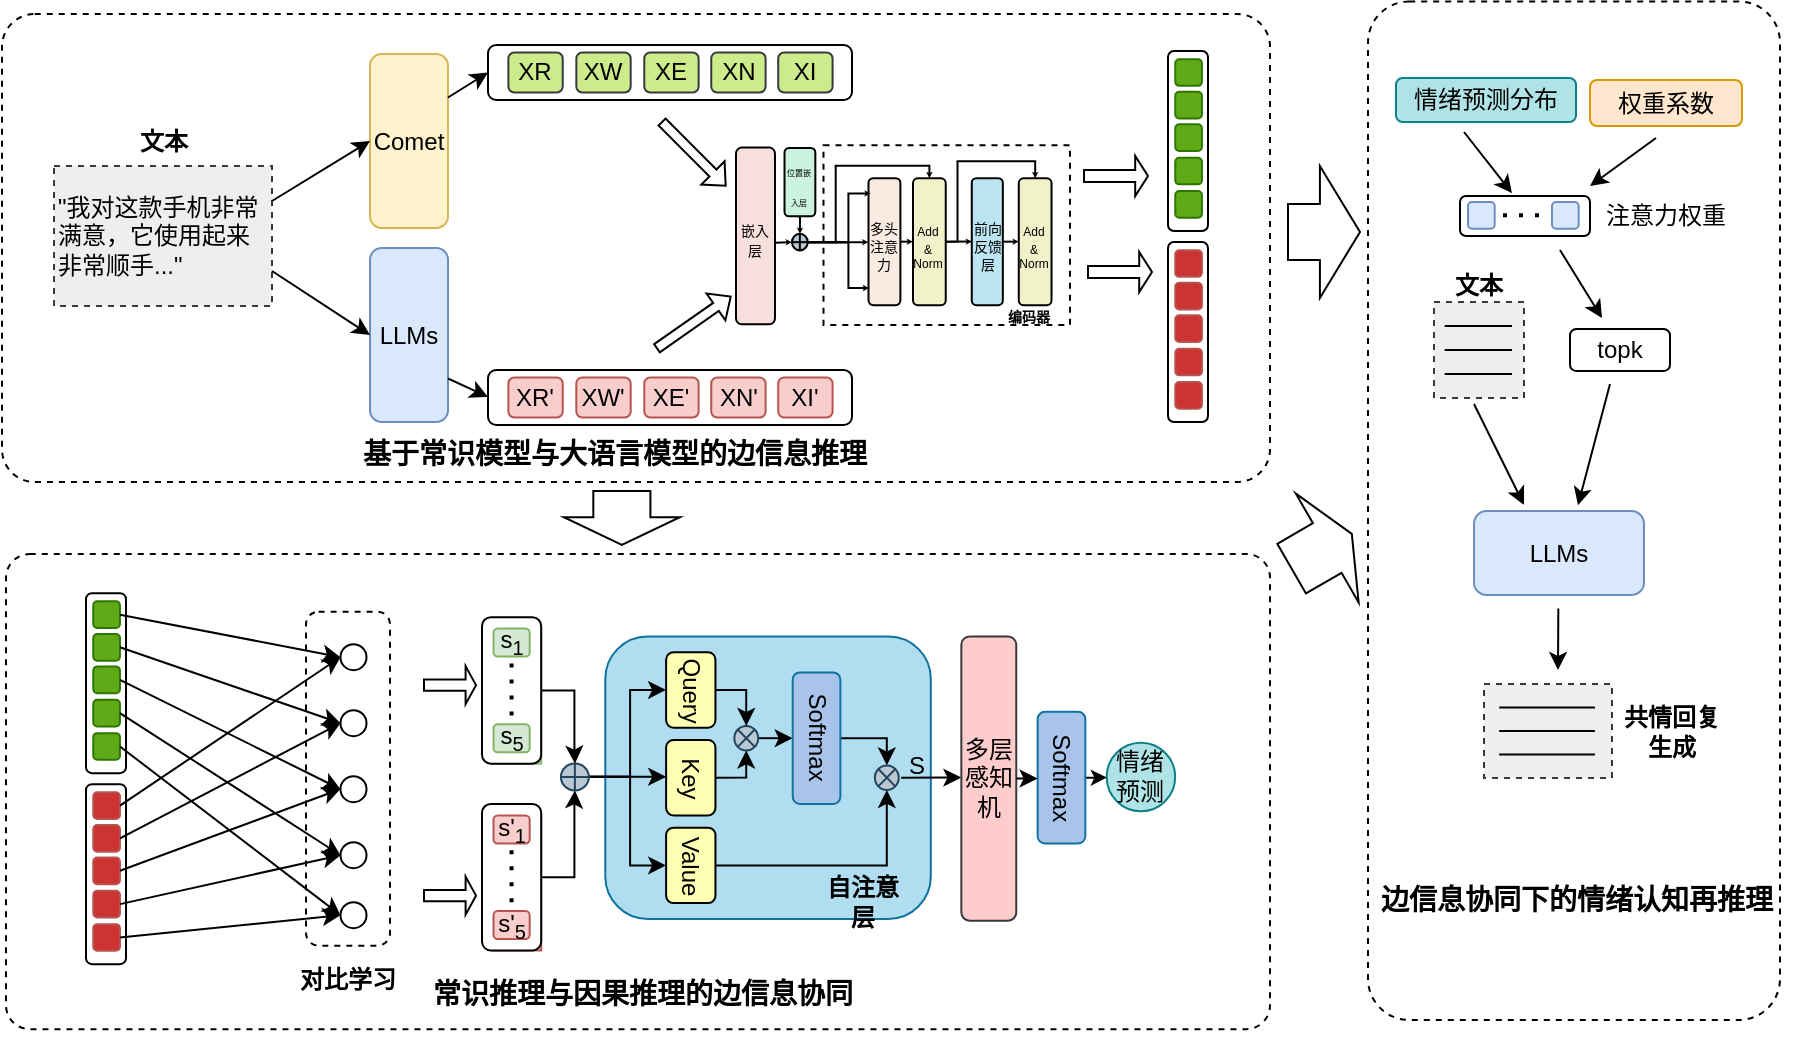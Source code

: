 <mxfile version="24.0.1" type="github">
  <diagram name="第 1 页" id="E3gvmm7QXCJdXxmauFpD">
    <mxGraphModel dx="1789" dy="-487" grid="0" gridSize="10" guides="1" tooltips="1" connect="1" arrows="1" fold="1" page="0" pageScale="1" pageWidth="827" pageHeight="1169" math="0" shadow="0">
      <root>
        <mxCell id="0" />
        <mxCell id="1" parent="0" />
        <mxCell id="VYlJ1421ErhGMHmV_IGk-86" value="" style="rounded=1;whiteSpace=wrap;html=1;dashed=1;arcSize=7;" parent="1" vertex="1">
          <mxGeometry x="-396" y="1297" width="634" height="234" as="geometry" />
        </mxCell>
        <mxCell id="IsrD2tZtUcg1wsm33_JZ-1" value="&lt;div style=&quot;&quot;&gt;&quot;我对这款手机非常满意，它使用起来非常顺手...&quot;&lt;/div&gt;" style="rounded=0;whiteSpace=wrap;html=1;fillColor=#eeeeee;strokeColor=#36393d;align=left;dashed=1;glass=0;shadow=0;textShadow=0;" parent="1" vertex="1">
          <mxGeometry x="-370" y="1373" width="109" height="70" as="geometry" />
        </mxCell>
        <mxCell id="IsrD2tZtUcg1wsm33_JZ-4" style="edgeStyle=orthogonalEdgeStyle;rounded=0;orthogonalLoop=1;jettySize=auto;html=1;exitX=0.5;exitY=1;exitDx=0;exitDy=0;" parent="1" edge="1">
          <mxGeometry relative="1" as="geometry">
            <mxPoint x="-184.5" y="1386" as="sourcePoint" />
            <mxPoint x="-184.5" y="1386" as="targetPoint" />
          </mxGeometry>
        </mxCell>
        <mxCell id="IsrD2tZtUcg1wsm33_JZ-18" value="LLMs" style="rounded=1;whiteSpace=wrap;html=1;fillColor=#dae8fc;strokeColor=#6c8ebf;" parent="1" vertex="1">
          <mxGeometry x="-212" y="1414" width="39" height="87" as="geometry" />
        </mxCell>
        <mxCell id="Lb2ipH2LxgYpwke2-ka6-152" value="&lt;b&gt;文本&lt;/b&gt;" style="text;html=1;align=center;verticalAlign=middle;whiteSpace=wrap;rounded=0;" parent="1" vertex="1">
          <mxGeometry x="-345.5" y="1345.5" width="60" height="30" as="geometry" />
        </mxCell>
        <mxCell id="Lb2ipH2LxgYpwke2-ka6-155" value="" style="endArrow=classic;html=1;rounded=0;exitX=1;exitY=0.75;exitDx=0;exitDy=0;entryX=0;entryY=0.5;entryDx=0;entryDy=0;" parent="1" source="IsrD2tZtUcg1wsm33_JZ-1" target="IsrD2tZtUcg1wsm33_JZ-18" edge="1">
          <mxGeometry width="50" height="50" relative="1" as="geometry">
            <mxPoint x="-308" y="1552.5" as="sourcePoint" />
            <mxPoint x="-258" y="1502.5" as="targetPoint" />
          </mxGeometry>
        </mxCell>
        <mxCell id="VYlJ1421ErhGMHmV_IGk-4" value="Comet" style="rounded=1;whiteSpace=wrap;html=1;fillColor=#fff2cc;strokeColor=#d6b656;" parent="1" vertex="1">
          <mxGeometry x="-212" y="1317" width="39" height="87" as="geometry" />
        </mxCell>
        <mxCell id="VYlJ1421ErhGMHmV_IGk-5" value="" style="endArrow=classic;html=1;rounded=0;exitX=1;exitY=0.25;exitDx=0;exitDy=0;entryX=0;entryY=0.5;entryDx=0;entryDy=0;" parent="1" source="IsrD2tZtUcg1wsm33_JZ-1" target="VYlJ1421ErhGMHmV_IGk-4" edge="1">
          <mxGeometry width="50" height="50" relative="1" as="geometry">
            <mxPoint x="97" y="1343" as="sourcePoint" />
            <mxPoint x="147" y="1293" as="targetPoint" />
          </mxGeometry>
        </mxCell>
        <mxCell id="VYlJ1421ErhGMHmV_IGk-9" value="" style="group" parent="1" vertex="1" connectable="0">
          <mxGeometry x="-153" y="1312.5" width="182" height="27.5" as="geometry" />
        </mxCell>
        <mxCell id="VYlJ1421ErhGMHmV_IGk-6" value="" style="rounded=1;whiteSpace=wrap;html=1;" parent="VYlJ1421ErhGMHmV_IGk-9" vertex="1">
          <mxGeometry width="182" height="27.5" as="geometry" />
        </mxCell>
        <mxCell id="IsrD2tZtUcg1wsm33_JZ-76" value="XW" style="rounded=1;whiteSpace=wrap;html=1;fillColor=#cdeb8b;strokeColor=#36393d;" parent="VYlJ1421ErhGMHmV_IGk-9" vertex="1">
          <mxGeometry x="44.165" y="3.75" width="27.179" height="20" as="geometry" />
        </mxCell>
        <mxCell id="IsrD2tZtUcg1wsm33_JZ-75" value="XR" style="rounded=1;whiteSpace=wrap;html=1;fillColor=#cdeb8b;strokeColor=#36393d;" parent="VYlJ1421ErhGMHmV_IGk-9" vertex="1">
          <mxGeometry x="10.192" y="3.75" width="27.179" height="20" as="geometry" />
        </mxCell>
        <mxCell id="IsrD2tZtUcg1wsm33_JZ-77" value="XI" style="rounded=1;whiteSpace=wrap;html=1;fillColor=#cdeb8b;strokeColor=#36393d;" parent="VYlJ1421ErhGMHmV_IGk-9" vertex="1">
          <mxGeometry x="145.115" y="3.75" width="27.179" height="20" as="geometry" />
        </mxCell>
        <mxCell id="IsrD2tZtUcg1wsm33_JZ-78" value="XN" style="rounded=1;whiteSpace=wrap;html=1;fillColor=#cdeb8b;strokeColor=#36393d;" parent="VYlJ1421ErhGMHmV_IGk-9" vertex="1">
          <mxGeometry x="111.627" y="3.75" width="27.179" height="20" as="geometry" />
        </mxCell>
        <mxCell id="IsrD2tZtUcg1wsm33_JZ-79" value="XE" style="rounded=1;whiteSpace=wrap;html=1;fillColor=#cdeb8b;strokeColor=#36393d;" parent="VYlJ1421ErhGMHmV_IGk-9" vertex="1">
          <mxGeometry x="78.139" y="3.75" width="27.179" height="20" as="geometry" />
        </mxCell>
        <mxCell id="VYlJ1421ErhGMHmV_IGk-18" value="" style="group" parent="1" vertex="1" connectable="0">
          <mxGeometry x="-29" y="1362.58" width="167" height="90.84" as="geometry" />
        </mxCell>
        <mxCell id="IsrD2tZtUcg1wsm33_JZ-86" value="" style="rounded=0.5whiteSpace=wrap;html=1;dashed=1;strokeColor=#000000;" parent="VYlJ1421ErhGMHmV_IGk-18" vertex="1">
          <mxGeometry x="43.746" width="123.254" height="89.916" as="geometry" />
        </mxCell>
        <mxCell id="Lb2ipH2LxgYpwke2-ka6-89" value="&lt;font style=&quot;font-size: 7px;&quot;&gt;嵌入&lt;/font&gt;&lt;div style=&quot;font-size: 7px;&quot;&gt;&lt;font style=&quot;font-size: 7px;&quot;&gt;层&lt;/font&gt;&lt;/div&gt;" style="rounded=1;whiteSpace=wrap;html=1;fillColor=#F7DFDE;" parent="VYlJ1421ErhGMHmV_IGk-18" vertex="1">
          <mxGeometry y="1.232" width="19.493" height="88.377" as="geometry" />
        </mxCell>
        <mxCell id="Lb2ipH2LxgYpwke2-ka6-107" style="edgeStyle=orthogonalEdgeStyle;rounded=0;orthogonalLoop=1;jettySize=auto;html=1;exitX=0.5;exitY=1;exitDx=0;exitDy=0;endSize=0;" parent="VYlJ1421ErhGMHmV_IGk-18" edge="1">
          <mxGeometry relative="1" as="geometry">
            <mxPoint x="30.146" y="35.566" as="sourcePoint" />
            <mxPoint x="31.96" y="44.34" as="targetPoint" />
            <Array as="points">
              <mxPoint x="32" y="36" />
            </Array>
          </mxGeometry>
        </mxCell>
        <mxCell id="Lb2ipH2LxgYpwke2-ka6-106" value="&lt;font style=&quot;font-size: 4px;&quot;&gt;位置嵌入层&lt;/font&gt;" style="rounded=1;whiteSpace=wrap;html=1;fillColor=#CCF3E1;" parent="VYlJ1421ErhGMHmV_IGk-18" vertex="1">
          <mxGeometry x="24.253" y="1.386" width="15.413" height="34.18" as="geometry" />
        </mxCell>
        <mxCell id="Lb2ipH2LxgYpwke2-ka6-110" value="" style="shape=orEllipse;perimeter=ellipsePerimeter;whiteSpace=wrap;html=1;backgroundOutline=1;fillColor=#BAC8D3;" parent="VYlJ1421ErhGMHmV_IGk-18" vertex="1">
          <mxGeometry x="28" y="44.34" width="7.85" height="8.31" as="geometry" />
        </mxCell>
        <mxCell id="Lb2ipH2LxgYpwke2-ka6-78" value="&lt;font style=&quot;font-size: 7px;&quot;&gt;多头&lt;/font&gt;&lt;div style=&quot;font-size: 7px;&quot;&gt;&lt;font style=&quot;font-size: 7px;&quot;&gt;注意&lt;/font&gt;&lt;/div&gt;&lt;div style=&quot;font-size: 7px;&quot;&gt;力&lt;/div&gt;" style="rounded=1;whiteSpace=wrap;html=1;fillColor=#F9EBE1;" parent="VYlJ1421ErhGMHmV_IGk-18" vertex="1">
          <mxGeometry x="66.248" y="16.506" width="15.952" height="63.484" as="geometry" />
        </mxCell>
        <mxCell id="Lb2ipH2LxgYpwke2-ka6-146" style="edgeStyle=orthogonalEdgeStyle;rounded=0;orthogonalLoop=1;jettySize=auto;html=1;exitX=1;exitY=0.5;exitDx=0;exitDy=0;entryX=0;entryY=0.5;entryDx=0;entryDy=0;endSize=0;" parent="VYlJ1421ErhGMHmV_IGk-18" source="Lb2ipH2LxgYpwke2-ka6-110" target="Lb2ipH2LxgYpwke2-ka6-78" edge="1">
          <mxGeometry relative="1" as="geometry" />
        </mxCell>
        <mxCell id="Lb2ipH2LxgYpwke2-ka6-79" value="&lt;font style=&quot;font-size: 6px;&quot;&gt;Add&lt;/font&gt;&lt;div style=&quot;font-size: 6px;&quot;&gt;&lt;font style=&quot;font-size: 6px;&quot;&gt;&amp;amp; Norm&lt;/font&gt;&lt;/div&gt;" style="rounded=1;whiteSpace=wrap;html=1;fillColor=#F2F2CA;" parent="VYlJ1421ErhGMHmV_IGk-18" vertex="1">
          <mxGeometry x="88.498" y="16.506" width="16.372" height="63.484" as="geometry" />
        </mxCell>
        <mxCell id="Lb2ipH2LxgYpwke2-ka6-80" value="&lt;font style=&quot;font-size: 7px;&quot;&gt;前向&lt;/font&gt;&lt;div style=&quot;font-size: 7px;&quot;&gt;&lt;font style=&quot;font-size: 7px;&quot;&gt;反馈层&lt;/font&gt;&lt;/div&gt;" style="rounded=1;whiteSpace=wrap;html=1;fillColor=#BBE5F0;" parent="VYlJ1421ErhGMHmV_IGk-18" vertex="1">
          <mxGeometry x="117.884" y="16.506" width="15.533" height="63.484" as="geometry" />
        </mxCell>
        <mxCell id="Lb2ipH2LxgYpwke2-ka6-147" style="edgeStyle=orthogonalEdgeStyle;rounded=0;orthogonalLoop=1;jettySize=auto;html=1;exitX=1;exitY=0.5;exitDx=0;exitDy=0;entryX=0.5;entryY=0;entryDx=0;entryDy=0;endSize=0;" parent="VYlJ1421ErhGMHmV_IGk-18" source="Lb2ipH2LxgYpwke2-ka6-110" target="Lb2ipH2LxgYpwke2-ka6-79" edge="1">
          <mxGeometry relative="1" as="geometry">
            <Array as="points">
              <mxPoint x="49.866" y="48.499" />
              <mxPoint x="49.866" y="10.316" />
              <mxPoint x="96.558" y="10.316" />
            </Array>
          </mxGeometry>
        </mxCell>
        <mxCell id="Lb2ipH2LxgYpwke2-ka6-82" style="edgeStyle=orthogonalEdgeStyle;rounded=0;orthogonalLoop=1;jettySize=auto;html=1;exitX=1;exitY=0.5;exitDx=0;exitDy=0;endSize=0;" parent="VYlJ1421ErhGMHmV_IGk-18" source="Lb2ipH2LxgYpwke2-ka6-79" edge="1">
          <mxGeometry relative="1" as="geometry">
            <mxPoint x="118" y="48" as="targetPoint" />
          </mxGeometry>
        </mxCell>
        <mxCell id="Lb2ipH2LxgYpwke2-ka6-81" value="&lt;font style=&quot;font-size: 6px;&quot;&gt;Add&lt;/font&gt;&lt;div style=&quot;font-size: 6px;&quot;&gt;&lt;font style=&quot;font-size: 6px;&quot;&gt;&amp;amp; Norm&lt;/font&gt;&lt;/div&gt;" style="rounded=1;whiteSpace=wrap;html=1;fillColor=#F2F2CA;" parent="VYlJ1421ErhGMHmV_IGk-18" vertex="1">
          <mxGeometry x="141.392" y="16.506" width="16.372" height="63.484" as="geometry" />
        </mxCell>
        <mxCell id="Lb2ipH2LxgYpwke2-ka6-83" style="edgeStyle=orthogonalEdgeStyle;rounded=0;orthogonalLoop=1;jettySize=auto;html=1;exitX=1;exitY=0.5;exitDx=0;exitDy=0;entryX=0.5;entryY=0;entryDx=0;entryDy=0;endSize=0;" parent="VYlJ1421ErhGMHmV_IGk-18" source="Lb2ipH2LxgYpwke2-ka6-79" target="Lb2ipH2LxgYpwke2-ka6-81" edge="1">
          <mxGeometry relative="1" as="geometry">
            <Array as="points">
              <mxPoint x="110.747" y="48.248" />
              <mxPoint x="110.747" y="8.041" />
              <mxPoint x="149.788" y="8.041" />
            </Array>
          </mxGeometry>
        </mxCell>
        <mxCell id="Lb2ipH2LxgYpwke2-ka6-141" value="&lt;b&gt;&lt;font style=&quot;font-size: 7px;&quot;&gt;编码器&lt;/font&gt;&lt;/b&gt;" style="text;html=1;align=center;verticalAlign=middle;whiteSpace=wrap;rounded=0;" parent="VYlJ1421ErhGMHmV_IGk-18" vertex="1">
          <mxGeometry x="133.418" y="79.992" width="27.199" height="9.238" as="geometry" />
        </mxCell>
        <mxCell id="Lb2ipH2LxgYpwke2-ka6-148" style="edgeStyle=orthogonalEdgeStyle;rounded=0;orthogonalLoop=1;jettySize=auto;html=1;exitX=1;exitY=0.5;exitDx=0;exitDy=0;entryX=0;entryY=0.5;entryDx=0;entryDy=0;endSize=0;" parent="VYlJ1421ErhGMHmV_IGk-18" source="Lb2ipH2LxgYpwke2-ka6-78" target="Lb2ipH2LxgYpwke2-ka6-79" edge="1">
          <mxGeometry relative="1" as="geometry" />
        </mxCell>
        <mxCell id="Lb2ipH2LxgYpwke2-ka6-144" style="edgeStyle=orthogonalEdgeStyle;rounded=0;orthogonalLoop=1;jettySize=auto;html=1;exitX=1;exitY=0.5;exitDx=0;exitDy=0;entryX=0.067;entryY=0.12;entryDx=0;entryDy=0;entryPerimeter=0;endSize=0;" parent="VYlJ1421ErhGMHmV_IGk-18" source="Lb2ipH2LxgYpwke2-ka6-110" target="Lb2ipH2LxgYpwke2-ka6-78" edge="1">
          <mxGeometry relative="1" as="geometry">
            <Array as="points">
              <mxPoint x="56.212" y="48.499" />
              <mxPoint x="56.212" y="24.173" />
            </Array>
          </mxGeometry>
        </mxCell>
        <mxCell id="Lb2ipH2LxgYpwke2-ka6-149" style="edgeStyle=orthogonalEdgeStyle;rounded=0;orthogonalLoop=1;jettySize=auto;html=1;exitX=1;exitY=0.5;exitDx=0;exitDy=0;entryX=0;entryY=0.5;entryDx=0;entryDy=0;endSize=0;" parent="VYlJ1421ErhGMHmV_IGk-18" source="Lb2ipH2LxgYpwke2-ka6-80" target="Lb2ipH2LxgYpwke2-ka6-81" edge="1">
          <mxGeometry relative="1" as="geometry" />
        </mxCell>
        <mxCell id="Lb2ipH2LxgYpwke2-ka6-145" style="edgeStyle=orthogonalEdgeStyle;rounded=0;orthogonalLoop=1;jettySize=auto;html=1;exitX=1;exitY=0.5;exitDx=0;exitDy=0;entryX=0.016;entryY=0.865;entryDx=0;entryDy=0;entryPerimeter=0;endSize=0;" parent="VYlJ1421ErhGMHmV_IGk-18" source="Lb2ipH2LxgYpwke2-ka6-110" target="Lb2ipH2LxgYpwke2-ka6-78" edge="1">
          <mxGeometry relative="1" as="geometry">
            <Array as="points">
              <mxPoint x="56.212" y="48.499" />
              <mxPoint x="56.212" y="71.286" />
            </Array>
          </mxGeometry>
        </mxCell>
        <mxCell id="VYlJ1421ErhGMHmV_IGk-25" value="" style="endArrow=classic;html=1;rounded=0;exitX=1.006;exitY=0.538;exitDx=0;exitDy=0;exitPerimeter=0;entryX=0;entryY=0.5;entryDx=0;entryDy=0;endSize=0;" parent="VYlJ1421ErhGMHmV_IGk-18" source="Lb2ipH2LxgYpwke2-ka6-89" target="Lb2ipH2LxgYpwke2-ka6-110" edge="1">
          <mxGeometry width="50" height="50" relative="1" as="geometry">
            <mxPoint x="27" y="68" as="sourcePoint" />
            <mxPoint x="77" y="18" as="targetPoint" />
          </mxGeometry>
        </mxCell>
        <mxCell id="VYlJ1421ErhGMHmV_IGk-29" value="" style="shape=singleArrow;whiteSpace=wrap;html=1;rotation=45;" parent="1" vertex="1">
          <mxGeometry x="-72.57" y="1358.72" width="45" height="16.42" as="geometry" />
        </mxCell>
        <mxCell id="VYlJ1421ErhGMHmV_IGk-31" value="" style="shape=singleArrow;whiteSpace=wrap;html=1;rotation=-35;" parent="1" vertex="1">
          <mxGeometry x="-72.57" y="1443" width="45" height="16.42" as="geometry" />
        </mxCell>
        <mxCell id="VYlJ1421ErhGMHmV_IGk-33" value="" style="endArrow=classic;html=1;rounded=0;exitX=1;exitY=0.25;exitDx=0;exitDy=0;entryX=0;entryY=0.5;entryDx=0;entryDy=0;" parent="1" source="VYlJ1421ErhGMHmV_IGk-4" target="VYlJ1421ErhGMHmV_IGk-6" edge="1">
          <mxGeometry width="50" height="50" relative="1" as="geometry">
            <mxPoint x="44" y="1418" as="sourcePoint" />
            <mxPoint x="94" y="1368" as="targetPoint" />
          </mxGeometry>
        </mxCell>
        <mxCell id="VYlJ1421ErhGMHmV_IGk-34" value="" style="endArrow=classic;html=1;rounded=0;exitX=1;exitY=0.75;exitDx=0;exitDy=0;entryX=0;entryY=0.5;entryDx=0;entryDy=0;" parent="1" source="IsrD2tZtUcg1wsm33_JZ-18" edge="1">
          <mxGeometry width="50" height="50" relative="1" as="geometry">
            <mxPoint x="-146" y="1438" as="sourcePoint" />
            <mxPoint x="-153" y="1488.5" as="targetPoint" />
          </mxGeometry>
        </mxCell>
        <mxCell id="VYlJ1421ErhGMHmV_IGk-67" value="" style="group" parent="1" vertex="1" connectable="0">
          <mxGeometry x="187" y="1315.5" width="20" height="90" as="geometry" />
        </mxCell>
        <mxCell id="VYlJ1421ErhGMHmV_IGk-66" value="" style="rounded=1;whiteSpace=wrap;html=1;" parent="VYlJ1421ErhGMHmV_IGk-67" vertex="1">
          <mxGeometry width="20" height="90" as="geometry" />
        </mxCell>
        <mxCell id="VYlJ1421ErhGMHmV_IGk-39" value="" style="rounded=1;whiteSpace=wrap;html=1;fillColor=#60a917;fontColor=#ffffff;strokeColor=#2D7600;" parent="VYlJ1421ErhGMHmV_IGk-67" vertex="1">
          <mxGeometry x="3.636" y="4.1" width="13.333" height="13.333" as="geometry" />
        </mxCell>
        <mxCell id="VYlJ1421ErhGMHmV_IGk-40" value="" style="rounded=1;whiteSpace=wrap;html=1;fillColor=#60a917;fontColor=#ffffff;strokeColor=#2D7600;" parent="VYlJ1421ErhGMHmV_IGk-67" vertex="1">
          <mxGeometry x="3.636" y="20.417" width="13.333" height="13.333" as="geometry" />
        </mxCell>
        <mxCell id="VYlJ1421ErhGMHmV_IGk-41" value="" style="rounded=1;whiteSpace=wrap;html=1;fillColor=#60a917;fontColor=#ffffff;strokeColor=#2D7600;" parent="VYlJ1421ErhGMHmV_IGk-67" vertex="1">
          <mxGeometry x="3.636" y="36.667" width="13.333" height="13.333" as="geometry" />
        </mxCell>
        <mxCell id="VYlJ1421ErhGMHmV_IGk-42" value="" style="rounded=1;whiteSpace=wrap;html=1;fillColor=#60a917;fontColor=#ffffff;strokeColor=#2D7600;" parent="VYlJ1421ErhGMHmV_IGk-67" vertex="1">
          <mxGeometry x="3.636" y="53.333" width="13.333" height="13.333" as="geometry" />
        </mxCell>
        <mxCell id="VYlJ1421ErhGMHmV_IGk-43" value="" style="rounded=1;whiteSpace=wrap;html=1;fillColor=#60a917;fontColor=#ffffff;strokeColor=#2D7600;" parent="VYlJ1421ErhGMHmV_IGk-67" vertex="1">
          <mxGeometry x="3.636" y="70" width="13.333" height="13.333" as="geometry" />
        </mxCell>
        <mxCell id="VYlJ1421ErhGMHmV_IGk-68" value="" style="group" parent="1" vertex="1" connectable="0">
          <mxGeometry x="-153" y="1475" width="182" height="27.5" as="geometry" />
        </mxCell>
        <mxCell id="VYlJ1421ErhGMHmV_IGk-69" value="" style="rounded=1;whiteSpace=wrap;html=1;" parent="VYlJ1421ErhGMHmV_IGk-68" vertex="1">
          <mxGeometry width="182" height="27.5" as="geometry" />
        </mxCell>
        <mxCell id="VYlJ1421ErhGMHmV_IGk-70" value="XW&#39;" style="rounded=1;whiteSpace=wrap;html=1;fillColor=#f8cecc;strokeColor=#b85450;" parent="VYlJ1421ErhGMHmV_IGk-68" vertex="1">
          <mxGeometry x="44.165" y="3.75" width="27.179" height="20" as="geometry" />
        </mxCell>
        <mxCell id="VYlJ1421ErhGMHmV_IGk-71" value="XR&#39;" style="rounded=1;whiteSpace=wrap;html=1;fillColor=#f8cecc;strokeColor=#b85450;" parent="VYlJ1421ErhGMHmV_IGk-68" vertex="1">
          <mxGeometry x="10.192" y="3.75" width="27.179" height="20" as="geometry" />
        </mxCell>
        <mxCell id="VYlJ1421ErhGMHmV_IGk-72" value="XI&#39;" style="rounded=1;whiteSpace=wrap;html=1;fillColor=#f8cecc;strokeColor=#b85450;" parent="VYlJ1421ErhGMHmV_IGk-68" vertex="1">
          <mxGeometry x="145.115" y="3.75" width="27.179" height="20" as="geometry" />
        </mxCell>
        <mxCell id="VYlJ1421ErhGMHmV_IGk-73" value="XN&#39;" style="rounded=1;whiteSpace=wrap;html=1;fillColor=#f8cecc;strokeColor=#b85450;" parent="VYlJ1421ErhGMHmV_IGk-68" vertex="1">
          <mxGeometry x="111.627" y="3.75" width="27.179" height="20" as="geometry" />
        </mxCell>
        <mxCell id="VYlJ1421ErhGMHmV_IGk-74" value="XE&#39;" style="rounded=1;whiteSpace=wrap;html=1;fillColor=#f8cecc;strokeColor=#b85450;" parent="VYlJ1421ErhGMHmV_IGk-68" vertex="1">
          <mxGeometry x="78.139" y="3.75" width="27.179" height="20" as="geometry" />
        </mxCell>
        <mxCell id="VYlJ1421ErhGMHmV_IGk-75" value="" style="group" parent="1" vertex="1" connectable="0">
          <mxGeometry x="187" y="1411" width="20" height="90" as="geometry" />
        </mxCell>
        <mxCell id="VYlJ1421ErhGMHmV_IGk-76" value="" style="rounded=1;whiteSpace=wrap;html=1;" parent="VYlJ1421ErhGMHmV_IGk-75" vertex="1">
          <mxGeometry width="20" height="90" as="geometry" />
        </mxCell>
        <mxCell id="VYlJ1421ErhGMHmV_IGk-77" value="" style="rounded=1;whiteSpace=wrap;html=1;fillColor=#CC3333;strokeColor=#b85450;" parent="VYlJ1421ErhGMHmV_IGk-75" vertex="1">
          <mxGeometry x="3.636" y="4.1" width="13.333" height="13.333" as="geometry" />
        </mxCell>
        <mxCell id="VYlJ1421ErhGMHmV_IGk-78" value="" style="rounded=1;whiteSpace=wrap;html=1;fillColor=#CC3333;strokeColor=#b85450;" parent="VYlJ1421ErhGMHmV_IGk-75" vertex="1">
          <mxGeometry x="3.636" y="20.417" width="13.333" height="13.333" as="geometry" />
        </mxCell>
        <mxCell id="VYlJ1421ErhGMHmV_IGk-79" value="" style="rounded=1;whiteSpace=wrap;html=1;fillColor=#CC3333;strokeColor=#b85450;" parent="VYlJ1421ErhGMHmV_IGk-75" vertex="1">
          <mxGeometry x="3.636" y="36.667" width="13.333" height="13.333" as="geometry" />
        </mxCell>
        <mxCell id="VYlJ1421ErhGMHmV_IGk-80" value="" style="rounded=1;whiteSpace=wrap;html=1;fillColor=#CC3333;strokeColor=#b85450;" parent="VYlJ1421ErhGMHmV_IGk-75" vertex="1">
          <mxGeometry x="3.636" y="53.333" width="13.333" height="13.333" as="geometry" />
        </mxCell>
        <mxCell id="VYlJ1421ErhGMHmV_IGk-81" value="" style="rounded=1;whiteSpace=wrap;html=1;fillColor=#CC3333;strokeColor=#b85450;" parent="VYlJ1421ErhGMHmV_IGk-75" vertex="1">
          <mxGeometry x="3.636" y="70" width="13.333" height="13.333" as="geometry" />
        </mxCell>
        <mxCell id="VYlJ1421ErhGMHmV_IGk-82" value="" style="shape=singleArrow;whiteSpace=wrap;html=1;" parent="1" vertex="1">
          <mxGeometry x="145" y="1368" width="32" height="20" as="geometry" />
        </mxCell>
        <mxCell id="VYlJ1421ErhGMHmV_IGk-84" value="" style="shape=singleArrow;whiteSpace=wrap;html=1;" parent="1" vertex="1">
          <mxGeometry x="147" y="1416" width="32" height="20" as="geometry" />
        </mxCell>
        <mxCell id="VYlJ1421ErhGMHmV_IGk-254" value="" style="rounded=1;whiteSpace=wrap;html=1;dashed=1;arcSize=10;" parent="1" vertex="1">
          <mxGeometry x="287" y="1290.72" width="206" height="509.28" as="geometry" />
        </mxCell>
        <mxCell id="sT9Bp3foK0Qk9FZyfoIk-2" value="情绪预测分布" style="rounded=1;whiteSpace=wrap;html=1;fillColor=#B0E3E6;strokeColor=#0E8088;" vertex="1" parent="1">
          <mxGeometry x="301" y="1329" width="90" height="22" as="geometry" />
        </mxCell>
        <mxCell id="sT9Bp3foK0Qk9FZyfoIk-3" value="权重系数" style="rounded=1;whiteSpace=wrap;html=1;fillColor=#ffe6cc;strokeColor=#d79b00;" vertex="1" parent="1">
          <mxGeometry x="398" y="1330" width="76" height="23" as="geometry" />
        </mxCell>
        <mxCell id="sT9Bp3foK0Qk9FZyfoIk-5" value="" style="group;rotation=-90;" vertex="1" connectable="0" parent="1">
          <mxGeometry x="368" y="1353" width="106" height="90" as="geometry" />
        </mxCell>
        <mxCell id="sT9Bp3foK0Qk9FZyfoIk-6" value="" style="rounded=1;whiteSpace=wrap;html=1;rotation=-90;" vertex="1" parent="sT9Bp3foK0Qk9FZyfoIk-5">
          <mxGeometry x="-12.5" y="12.5" width="20" height="65" as="geometry" />
        </mxCell>
        <mxCell id="sT9Bp3foK0Qk9FZyfoIk-7" value="" style="rounded=1;whiteSpace=wrap;html=1;fillColor=#dae8fc;strokeColor=#6c8ebf;rotation=-90;" vertex="1" parent="sT9Bp3foK0Qk9FZyfoIk-5">
          <mxGeometry x="-31" y="38" width="13.333" height="13.333" as="geometry" />
        </mxCell>
        <mxCell id="sT9Bp3foK0Qk9FZyfoIk-10" value="" style="rounded=1;whiteSpace=wrap;html=1;fillColor=#dae8fc;strokeColor=#6c8ebf;rotation=-90;" vertex="1" parent="sT9Bp3foK0Qk9FZyfoIk-5">
          <mxGeometry x="11" y="38" width="13.333" height="13.333" as="geometry" />
        </mxCell>
        <mxCell id="sT9Bp3foK0Qk9FZyfoIk-12" value="" style="endArrow=none;dashed=1;html=1;dashPattern=1 3;strokeWidth=2;rounded=0;" edge="1" parent="sT9Bp3foK0Qk9FZyfoIk-5">
          <mxGeometry width="50" height="50" relative="1" as="geometry">
            <mxPoint x="-13.5" y="44.66" as="sourcePoint" />
            <mxPoint x="8.5" y="44.66" as="targetPoint" />
          </mxGeometry>
        </mxCell>
        <mxCell id="sT9Bp3foK0Qk9FZyfoIk-20" value="注意力权重" style="text;html=1;align=center;verticalAlign=middle;whiteSpace=wrap;rounded=0;" vertex="1" parent="sT9Bp3foK0Qk9FZyfoIk-5">
          <mxGeometry x="30" y="30" width="76" height="30" as="geometry" />
        </mxCell>
        <mxCell id="sT9Bp3foK0Qk9FZyfoIk-30" value="" style="endArrow=classic;html=1;rounded=0;entryX=0;entryY=0;entryDx=0;entryDy=0;" edge="1" parent="sT9Bp3foK0Qk9FZyfoIk-5" target="sT9Bp3foK0Qk9FZyfoIk-20">
          <mxGeometry width="50" height="50" relative="1" as="geometry">
            <mxPoint x="63" y="6" as="sourcePoint" />
            <mxPoint x="34" y="35" as="targetPoint" />
          </mxGeometry>
        </mxCell>
        <mxCell id="sT9Bp3foK0Qk9FZyfoIk-31" value="" style="endArrow=classic;html=1;rounded=0;" edge="1" parent="sT9Bp3foK0Qk9FZyfoIk-5">
          <mxGeometry width="50" height="50" relative="1" as="geometry">
            <mxPoint x="15" y="62" as="sourcePoint" />
            <mxPoint x="36" y="96" as="targetPoint" />
          </mxGeometry>
        </mxCell>
        <mxCell id="sT9Bp3foK0Qk9FZyfoIk-18" value="" style="group" vertex="1" connectable="0" parent="1">
          <mxGeometry x="320" y="1441" width="45" height="48" as="geometry" />
        </mxCell>
        <mxCell id="sT9Bp3foK0Qk9FZyfoIk-13" value="&lt;div style=&quot;&quot;&gt;&lt;br&gt;&lt;/div&gt;" style="rounded=0;whiteSpace=wrap;html=1;fillColor=#eeeeee;strokeColor=#36393d;align=left;dashed=1;glass=0;shadow=0;textShadow=0;" vertex="1" parent="sT9Bp3foK0Qk9FZyfoIk-18">
          <mxGeometry width="45" height="48" as="geometry" />
        </mxCell>
        <mxCell id="sT9Bp3foK0Qk9FZyfoIk-17" value="" style="group" vertex="1" connectable="0" parent="sT9Bp3foK0Qk9FZyfoIk-18">
          <mxGeometry x="5.326" y="12" width="33.681" height="24" as="geometry" />
        </mxCell>
        <mxCell id="sT9Bp3foK0Qk9FZyfoIk-14" value="" style="endArrow=none;html=1;rounded=0;" edge="1" parent="sT9Bp3foK0Qk9FZyfoIk-17">
          <mxGeometry width="50" height="50" relative="1" as="geometry">
            <mxPoint x="0.02" as="sourcePoint" />
            <mxPoint x="33.681" as="targetPoint" />
          </mxGeometry>
        </mxCell>
        <mxCell id="sT9Bp3foK0Qk9FZyfoIk-15" value="" style="endArrow=none;html=1;rounded=0;" edge="1" parent="sT9Bp3foK0Qk9FZyfoIk-17">
          <mxGeometry width="50" height="50" relative="1" as="geometry">
            <mxPoint y="12" as="sourcePoint" />
            <mxPoint x="33.661" y="12" as="targetPoint" />
          </mxGeometry>
        </mxCell>
        <mxCell id="sT9Bp3foK0Qk9FZyfoIk-16" value="" style="endArrow=none;html=1;rounded=0;" edge="1" parent="sT9Bp3foK0Qk9FZyfoIk-17">
          <mxGeometry width="50" height="50" relative="1" as="geometry">
            <mxPoint y="24" as="sourcePoint" />
            <mxPoint x="33.661" y="24" as="targetPoint" />
          </mxGeometry>
        </mxCell>
        <mxCell id="sT9Bp3foK0Qk9FZyfoIk-19" value="topk" style="rounded=1;whiteSpace=wrap;html=1;" vertex="1" parent="1">
          <mxGeometry x="388" y="1454.5" width="50" height="21" as="geometry" />
        </mxCell>
        <mxCell id="sT9Bp3foK0Qk9FZyfoIk-21" value="LLMs" style="rounded=1;whiteSpace=wrap;html=1;fillColor=#dae8fc;strokeColor=#6c8ebf;" vertex="1" parent="1">
          <mxGeometry x="340" y="1545.5" width="85" height="42" as="geometry" />
        </mxCell>
        <mxCell id="sT9Bp3foK0Qk9FZyfoIk-22" value="" style="group" vertex="1" connectable="0" parent="1">
          <mxGeometry x="345" y="1632" width="64" height="47" as="geometry" />
        </mxCell>
        <mxCell id="sT9Bp3foK0Qk9FZyfoIk-23" value="&lt;div style=&quot;&quot;&gt;&lt;br&gt;&lt;/div&gt;" style="rounded=0;whiteSpace=wrap;html=1;fillColor=#eeeeee;strokeColor=#36393d;align=left;dashed=1;glass=0;shadow=0;textShadow=0;" vertex="1" parent="sT9Bp3foK0Qk9FZyfoIk-22">
          <mxGeometry width="64" height="47" as="geometry" />
        </mxCell>
        <mxCell id="sT9Bp3foK0Qk9FZyfoIk-24" value="" style="group" vertex="1" connectable="0" parent="sT9Bp3foK0Qk9FZyfoIk-22">
          <mxGeometry x="7.575" y="11.75" width="47.902" height="23.5" as="geometry" />
        </mxCell>
        <mxCell id="sT9Bp3foK0Qk9FZyfoIk-25" value="" style="endArrow=none;html=1;rounded=0;" edge="1" parent="sT9Bp3foK0Qk9FZyfoIk-24">
          <mxGeometry width="50" height="50" relative="1" as="geometry">
            <mxPoint x="0.029" as="sourcePoint" />
            <mxPoint x="47.902" as="targetPoint" />
          </mxGeometry>
        </mxCell>
        <mxCell id="sT9Bp3foK0Qk9FZyfoIk-26" value="" style="endArrow=none;html=1;rounded=0;" edge="1" parent="sT9Bp3foK0Qk9FZyfoIk-24">
          <mxGeometry width="50" height="50" relative="1" as="geometry">
            <mxPoint y="11.75" as="sourcePoint" />
            <mxPoint x="47.873" y="11.75" as="targetPoint" />
          </mxGeometry>
        </mxCell>
        <mxCell id="sT9Bp3foK0Qk9FZyfoIk-27" value="" style="endArrow=none;html=1;rounded=0;" edge="1" parent="sT9Bp3foK0Qk9FZyfoIk-24">
          <mxGeometry width="50" height="50" relative="1" as="geometry">
            <mxPoint y="23.5" as="sourcePoint" />
            <mxPoint x="47.873" y="23.5" as="targetPoint" />
          </mxGeometry>
        </mxCell>
        <mxCell id="sT9Bp3foK0Qk9FZyfoIk-28" value="" style="endArrow=classic;html=1;rounded=0;" edge="1" parent="1">
          <mxGeometry width="50" height="50" relative="1" as="geometry">
            <mxPoint x="335" y="1356" as="sourcePoint" />
            <mxPoint x="359" y="1386.58" as="targetPoint" />
          </mxGeometry>
        </mxCell>
        <mxCell id="sT9Bp3foK0Qk9FZyfoIk-32" value="" style="endArrow=classic;html=1;rounded=0;" edge="1" parent="1">
          <mxGeometry width="50" height="50" relative="1" as="geometry">
            <mxPoint x="340" y="1492" as="sourcePoint" />
            <mxPoint x="365" y="1542.43" as="targetPoint" />
          </mxGeometry>
        </mxCell>
        <mxCell id="sT9Bp3foK0Qk9FZyfoIk-33" value="" style="endArrow=classic;html=1;rounded=0;" edge="1" parent="1">
          <mxGeometry width="50" height="50" relative="1" as="geometry">
            <mxPoint x="408" y="1482" as="sourcePoint" />
            <mxPoint x="392" y="1542.58" as="targetPoint" />
          </mxGeometry>
        </mxCell>
        <mxCell id="sT9Bp3foK0Qk9FZyfoIk-34" value="" style="endArrow=classic;html=1;rounded=0;" edge="1" parent="1">
          <mxGeometry width="50" height="50" relative="1" as="geometry">
            <mxPoint x="382.16" y="1594.25" as="sourcePoint" />
            <mxPoint x="382" y="1625" as="targetPoint" />
          </mxGeometry>
        </mxCell>
        <mxCell id="sT9Bp3foK0Qk9FZyfoIk-35" value="共情回复生成" style="text;html=1;align=center;verticalAlign=middle;whiteSpace=wrap;rounded=0;fontStyle=1" vertex="1" parent="1">
          <mxGeometry x="409" y="1640.5" width="60" height="30" as="geometry" />
        </mxCell>
        <mxCell id="sT9Bp3foK0Qk9FZyfoIk-36" value="文本" style="text;html=1;align=center;verticalAlign=middle;whiteSpace=wrap;rounded=0;fontStyle=1" vertex="1" parent="1">
          <mxGeometry x="327" y="1421" width="31" height="24" as="geometry" />
        </mxCell>
        <mxCell id="sT9Bp3foK0Qk9FZyfoIk-37" value="" style="group" vertex="1" connectable="0" parent="1">
          <mxGeometry x="-394" y="1567" width="637" height="242.57" as="geometry" />
        </mxCell>
        <mxCell id="VYlJ1421ErhGMHmV_IGk-256" value="" style="rounded=1;whiteSpace=wrap;html=1;dashed=1;arcSize=5;" parent="sT9Bp3foK0Qk9FZyfoIk-37" vertex="1">
          <mxGeometry width="632" height="237.57" as="geometry" />
        </mxCell>
        <mxCell id="IsrD2tZtUcg1wsm33_JZ-153" value="&lt;b&gt;对比学习&lt;/b&gt;" style="text;html=1;align=center;verticalAlign=middle;whiteSpace=wrap;rounded=0;" parent="sT9Bp3foK0Qk9FZyfoIk-37" vertex="1">
          <mxGeometry x="141" y="197.57" width="60" height="30" as="geometry" />
        </mxCell>
        <mxCell id="IsrD2tZtUcg1wsm33_JZ-19" style="edgeStyle=orthogonalEdgeStyle;rounded=0;orthogonalLoop=1;jettySize=auto;html=1;exitX=0.5;exitY=1;exitDx=0;exitDy=0;" parent="sT9Bp3foK0Qk9FZyfoIk-37" edge="1">
          <mxGeometry relative="1" as="geometry">
            <mxPoint x="171.5" y="15.57" as="sourcePoint" />
            <mxPoint x="171.5" y="15.57" as="targetPoint" />
          </mxGeometry>
        </mxCell>
        <mxCell id="VYlJ1421ErhGMHmV_IGk-116" value="" style="group" parent="sT9Bp3foK0Qk9FZyfoIk-37" vertex="1" connectable="0">
          <mxGeometry x="40" y="19.57" width="20" height="185.5" as="geometry" />
        </mxCell>
        <mxCell id="VYlJ1421ErhGMHmV_IGk-102" value="" style="group" parent="VYlJ1421ErhGMHmV_IGk-116" vertex="1" connectable="0">
          <mxGeometry width="20" height="90" as="geometry" />
        </mxCell>
        <mxCell id="VYlJ1421ErhGMHmV_IGk-103" value="" style="rounded=1;whiteSpace=wrap;html=1;" parent="VYlJ1421ErhGMHmV_IGk-102" vertex="1">
          <mxGeometry width="20" height="90" as="geometry" />
        </mxCell>
        <mxCell id="VYlJ1421ErhGMHmV_IGk-104" value="" style="rounded=1;whiteSpace=wrap;html=1;fillColor=#60a917;fontColor=#ffffff;strokeColor=#2D7600;" parent="VYlJ1421ErhGMHmV_IGk-102" vertex="1">
          <mxGeometry x="3.636" y="4.1" width="13.333" height="13.333" as="geometry" />
        </mxCell>
        <mxCell id="VYlJ1421ErhGMHmV_IGk-105" value="" style="rounded=1;whiteSpace=wrap;html=1;fillColor=#60a917;fontColor=#ffffff;strokeColor=#2D7600;" parent="VYlJ1421ErhGMHmV_IGk-102" vertex="1">
          <mxGeometry x="3.636" y="20.417" width="13.333" height="13.333" as="geometry" />
        </mxCell>
        <mxCell id="VYlJ1421ErhGMHmV_IGk-106" value="" style="rounded=1;whiteSpace=wrap;html=1;fillColor=#60a917;fontColor=#ffffff;strokeColor=#2D7600;" parent="VYlJ1421ErhGMHmV_IGk-102" vertex="1">
          <mxGeometry x="3.636" y="36.667" width="13.333" height="13.333" as="geometry" />
        </mxCell>
        <mxCell id="VYlJ1421ErhGMHmV_IGk-107" value="" style="rounded=1;whiteSpace=wrap;html=1;fillColor=#60a917;fontColor=#ffffff;strokeColor=#2D7600;" parent="VYlJ1421ErhGMHmV_IGk-102" vertex="1">
          <mxGeometry x="3.636" y="53.333" width="13.333" height="13.333" as="geometry" />
        </mxCell>
        <mxCell id="VYlJ1421ErhGMHmV_IGk-108" value="" style="rounded=1;whiteSpace=wrap;html=1;fillColor=#60a917;fontColor=#ffffff;strokeColor=#2D7600;" parent="VYlJ1421ErhGMHmV_IGk-102" vertex="1">
          <mxGeometry x="3.636" y="70" width="13.333" height="13.333" as="geometry" />
        </mxCell>
        <mxCell id="VYlJ1421ErhGMHmV_IGk-109" value="" style="group" parent="VYlJ1421ErhGMHmV_IGk-116" vertex="1" connectable="0">
          <mxGeometry y="95.5" width="20" height="90" as="geometry" />
        </mxCell>
        <mxCell id="VYlJ1421ErhGMHmV_IGk-110" value="" style="rounded=1;whiteSpace=wrap;html=1;" parent="VYlJ1421ErhGMHmV_IGk-109" vertex="1">
          <mxGeometry width="20" height="90" as="geometry" />
        </mxCell>
        <mxCell id="VYlJ1421ErhGMHmV_IGk-111" value="" style="rounded=1;whiteSpace=wrap;html=1;fillColor=#CC3333;strokeColor=#b85450;" parent="VYlJ1421ErhGMHmV_IGk-109" vertex="1">
          <mxGeometry x="3.636" y="4.1" width="13.333" height="13.333" as="geometry" />
        </mxCell>
        <mxCell id="VYlJ1421ErhGMHmV_IGk-112" value="" style="rounded=1;whiteSpace=wrap;html=1;fillColor=#CC3333;strokeColor=#b85450;" parent="VYlJ1421ErhGMHmV_IGk-109" vertex="1">
          <mxGeometry x="3.636" y="20.417" width="13.333" height="13.333" as="geometry" />
        </mxCell>
        <mxCell id="VYlJ1421ErhGMHmV_IGk-113" value="" style="rounded=1;whiteSpace=wrap;html=1;fillColor=#CC3333;strokeColor=#b85450;" parent="VYlJ1421ErhGMHmV_IGk-109" vertex="1">
          <mxGeometry x="3.636" y="36.667" width="13.333" height="13.333" as="geometry" />
        </mxCell>
        <mxCell id="VYlJ1421ErhGMHmV_IGk-114" value="" style="rounded=1;whiteSpace=wrap;html=1;fillColor=#CC3333;strokeColor=#b85450;" parent="VYlJ1421ErhGMHmV_IGk-109" vertex="1">
          <mxGeometry x="3.636" y="53.333" width="13.333" height="13.333" as="geometry" />
        </mxCell>
        <mxCell id="VYlJ1421ErhGMHmV_IGk-115" value="" style="rounded=1;whiteSpace=wrap;html=1;fillColor=#CC3333;strokeColor=#b85450;" parent="VYlJ1421ErhGMHmV_IGk-109" vertex="1">
          <mxGeometry x="3.636" y="70" width="13.333" height="13.333" as="geometry" />
        </mxCell>
        <mxCell id="VYlJ1421ErhGMHmV_IGk-180" value="" style="rounded=1;whiteSpace=wrap;html=1;dashed=1;" parent="sT9Bp3foK0Qk9FZyfoIk-37" vertex="1">
          <mxGeometry x="150" y="28.82" width="42" height="167" as="geometry" />
        </mxCell>
        <mxCell id="VYlJ1421ErhGMHmV_IGk-196" value="" style="endArrow=classic;html=1;rounded=0;exitX=1;exitY=0.5;exitDx=0;exitDy=0;entryX=0;entryY=0.5;entryDx=0;entryDy=0;" parent="sT9Bp3foK0Qk9FZyfoIk-37" source="VYlJ1421ErhGMHmV_IGk-105" target="VYlJ1421ErhGMHmV_IGk-195" edge="1">
          <mxGeometry width="50" height="50" relative="1" as="geometry">
            <mxPoint x="106" y="26.07" as="sourcePoint" />
            <mxPoint x="278" y="50.57" as="targetPoint" />
          </mxGeometry>
        </mxCell>
        <mxCell id="VYlJ1421ErhGMHmV_IGk-193" value="" style="ellipse;whiteSpace=wrap;html=1;aspect=fixed;" parent="sT9Bp3foK0Qk9FZyfoIk-37" vertex="1">
          <mxGeometry x="167.25" y="45.07" width="13" height="13" as="geometry" />
        </mxCell>
        <mxCell id="VYlJ1421ErhGMHmV_IGk-195" value="" style="ellipse;whiteSpace=wrap;html=1;aspect=fixed;" parent="sT9Bp3foK0Qk9FZyfoIk-37" vertex="1">
          <mxGeometry x="167.25" y="78.07" width="13" height="13" as="geometry" />
        </mxCell>
        <mxCell id="VYlJ1421ErhGMHmV_IGk-197" value="" style="ellipse;whiteSpace=wrap;html=1;aspect=fixed;" parent="sT9Bp3foK0Qk9FZyfoIk-37" vertex="1">
          <mxGeometry x="167.25" y="111.07" width="13" height="13" as="geometry" />
        </mxCell>
        <mxCell id="VYlJ1421ErhGMHmV_IGk-198" value="" style="endArrow=classic;html=1;rounded=0;exitX=1;exitY=0.5;exitDx=0;exitDy=0;entryX=0;entryY=0.5;entryDx=0;entryDy=0;" parent="sT9Bp3foK0Qk9FZyfoIk-37" source="VYlJ1421ErhGMHmV_IGk-106" target="VYlJ1421ErhGMHmV_IGk-197" edge="1">
          <mxGeometry width="50" height="50" relative="1" as="geometry">
            <mxPoint x="106" y="57.07" as="sourcePoint" />
            <mxPoint x="257" y="53.57" as="targetPoint" />
          </mxGeometry>
        </mxCell>
        <mxCell id="VYlJ1421ErhGMHmV_IGk-199" value="" style="endArrow=classic;html=1;rounded=0;exitX=1;exitY=0.5;exitDx=0;exitDy=0;entryX=0;entryY=0.5;entryDx=0;entryDy=0;" parent="sT9Bp3foK0Qk9FZyfoIk-37" source="VYlJ1421ErhGMHmV_IGk-113" target="VYlJ1421ErhGMHmV_IGk-197" edge="1">
          <mxGeometry width="50" height="50" relative="1" as="geometry">
            <mxPoint x="106" y="207.57" as="sourcePoint" />
            <mxPoint x="272" y="131.57" as="targetPoint" />
          </mxGeometry>
        </mxCell>
        <mxCell id="VYlJ1421ErhGMHmV_IGk-200" value="" style="ellipse;whiteSpace=wrap;html=1;aspect=fixed;" parent="sT9Bp3foK0Qk9FZyfoIk-37" vertex="1">
          <mxGeometry x="167.25" y="144.07" width="13" height="13" as="geometry" />
        </mxCell>
        <mxCell id="VYlJ1421ErhGMHmV_IGk-201" value="" style="endArrow=classic;html=1;rounded=0;exitX=1;exitY=0.5;exitDx=0;exitDy=0;entryX=0;entryY=0.5;entryDx=0;entryDy=0;" parent="sT9Bp3foK0Qk9FZyfoIk-37" source="VYlJ1421ErhGMHmV_IGk-107" target="VYlJ1421ErhGMHmV_IGk-200" edge="1">
          <mxGeometry width="50" height="50" relative="1" as="geometry">
            <mxPoint x="106" y="84.07" as="sourcePoint" />
            <mxPoint x="275" y="55.57" as="targetPoint" />
          </mxGeometry>
        </mxCell>
        <mxCell id="VYlJ1421ErhGMHmV_IGk-202" value="" style="endArrow=classic;html=1;rounded=0;exitX=1;exitY=0.5;exitDx=0;exitDy=0;entryX=0;entryY=0.5;entryDx=0;entryDy=0;" parent="sT9Bp3foK0Qk9FZyfoIk-37" source="VYlJ1421ErhGMHmV_IGk-114" target="VYlJ1421ErhGMHmV_IGk-200" edge="1">
          <mxGeometry width="50" height="50" relative="1" as="geometry">
            <mxPoint x="106" y="234.57" as="sourcePoint" />
            <mxPoint x="166" y="196.57" as="targetPoint" />
          </mxGeometry>
        </mxCell>
        <mxCell id="VYlJ1421ErhGMHmV_IGk-203" value="" style="ellipse;whiteSpace=wrap;html=1;aspect=fixed;" parent="sT9Bp3foK0Qk9FZyfoIk-37" vertex="1">
          <mxGeometry x="167.25" y="174.07" width="13" height="13" as="geometry" />
        </mxCell>
        <mxCell id="VYlJ1421ErhGMHmV_IGk-204" value="" style="endArrow=classic;html=1;rounded=0;exitX=1;exitY=0.5;exitDx=0;exitDy=0;entryX=0;entryY=0.5;entryDx=0;entryDy=0;" parent="sT9Bp3foK0Qk9FZyfoIk-37" source="VYlJ1421ErhGMHmV_IGk-108" target="VYlJ1421ErhGMHmV_IGk-203" edge="1">
          <mxGeometry width="50" height="50" relative="1" as="geometry">
            <mxPoint x="105" y="113.07" as="sourcePoint" />
            <mxPoint x="257" y="53.57" as="targetPoint" />
          </mxGeometry>
        </mxCell>
        <mxCell id="VYlJ1421ErhGMHmV_IGk-205" value="" style="endArrow=classic;html=1;rounded=0;entryX=0;entryY=0.5;entryDx=0;entryDy=0;exitX=1;exitY=0.5;exitDx=0;exitDy=0;" parent="sT9Bp3foK0Qk9FZyfoIk-37" source="VYlJ1421ErhGMHmV_IGk-111" target="VYlJ1421ErhGMHmV_IGk-193" edge="1">
          <mxGeometry width="50" height="50" relative="1" as="geometry">
            <mxPoint x="106" y="146.07" as="sourcePoint" />
            <mxPoint x="186" y="67.57" as="targetPoint" />
          </mxGeometry>
        </mxCell>
        <mxCell id="VYlJ1421ErhGMHmV_IGk-206" value="" style="endArrow=classic;html=1;rounded=0;exitX=1;exitY=0.5;exitDx=0;exitDy=0;entryX=0;entryY=0.5;entryDx=0;entryDy=0;" parent="sT9Bp3foK0Qk9FZyfoIk-37" source="VYlJ1421ErhGMHmV_IGk-115" target="VYlJ1421ErhGMHmV_IGk-203" edge="1">
          <mxGeometry width="50" height="50" relative="1" as="geometry">
            <mxPoint x="105" y="263.57" as="sourcePoint" />
            <mxPoint x="171" y="216.57" as="targetPoint" />
          </mxGeometry>
        </mxCell>
        <mxCell id="VYlJ1421ErhGMHmV_IGk-207" value="" style="endArrow=classic;html=1;rounded=0;entryX=0;entryY=0.5;entryDx=0;entryDy=0;exitX=1;exitY=0.5;exitDx=0;exitDy=0;" parent="sT9Bp3foK0Qk9FZyfoIk-37" source="VYlJ1421ErhGMHmV_IGk-112" target="VYlJ1421ErhGMHmV_IGk-195" edge="1">
          <mxGeometry width="50" height="50" relative="1" as="geometry">
            <mxPoint x="106" y="176.57" as="sourcePoint" />
            <mxPoint x="161" y="131.57" as="targetPoint" />
          </mxGeometry>
        </mxCell>
        <mxCell id="VYlJ1421ErhGMHmV_IGk-194" value="" style="endArrow=classic;html=1;rounded=0;exitX=1;exitY=0.5;exitDx=0;exitDy=0;entryX=0;entryY=0.5;entryDx=0;entryDy=0;" parent="sT9Bp3foK0Qk9FZyfoIk-37" source="VYlJ1421ErhGMHmV_IGk-104" target="VYlJ1421ErhGMHmV_IGk-193" edge="1">
          <mxGeometry width="50" height="50" relative="1" as="geometry">
            <mxPoint x="106" y="-4.43" as="sourcePoint" />
            <mxPoint x="257" y="53.57" as="targetPoint" />
          </mxGeometry>
        </mxCell>
        <mxCell id="VYlJ1421ErhGMHmV_IGk-210" value="" style="shape=singleArrow;whiteSpace=wrap;html=1;" parent="sT9Bp3foK0Qk9FZyfoIk-37" vertex="1">
          <mxGeometry x="209" y="56.07" width="26" height="19" as="geometry" />
        </mxCell>
        <mxCell id="VYlJ1421ErhGMHmV_IGk-211" value="" style="shape=singleArrow;whiteSpace=wrap;html=1;" parent="sT9Bp3foK0Qk9FZyfoIk-37" vertex="1">
          <mxGeometry x="209" y="161.32" width="26" height="19" as="geometry" />
        </mxCell>
        <mxCell id="VYlJ1421ErhGMHmV_IGk-248" value="" style="group" parent="sT9Bp3foK0Qk9FZyfoIk-37" vertex="1" connectable="0">
          <mxGeometry x="238" y="31.57" width="399" height="211.0" as="geometry" />
        </mxCell>
        <mxCell id="VYlJ1421ErhGMHmV_IGk-227" value="" style="group" parent="VYlJ1421ErhGMHmV_IGk-248" vertex="1" connectable="0">
          <mxGeometry x="53.428" y="10.526" width="345.572" height="200.474" as="geometry" />
        </mxCell>
        <mxCell id="VYlJ1421ErhGMHmV_IGk-228" value="" style="rounded=1;whiteSpace=wrap;html=1;fillColor=#b1ddf0;strokeColor=#10739e;" parent="VYlJ1421ErhGMHmV_IGk-227" vertex="1">
          <mxGeometry x="8.22" y="-0.877" width="162.751" height="141.225" as="geometry" />
        </mxCell>
        <mxCell id="VYlJ1421ErhGMHmV_IGk-229" style="edgeStyle=orthogonalEdgeStyle;rounded=0;orthogonalLoop=1;jettySize=auto;html=1;exitX=1;exitY=0.5;exitDx=0;exitDy=0;entryX=0;entryY=0.5;entryDx=0;entryDy=0;" parent="VYlJ1421ErhGMHmV_IGk-227" source="VYlJ1421ErhGMHmV_IGk-230" target="VYlJ1421ErhGMHmV_IGk-232" edge="1">
          <mxGeometry relative="1" as="geometry" />
        </mxCell>
        <mxCell id="VYlJ1421ErhGMHmV_IGk-230" value="" style="shape=sumEllipse;perimeter=ellipsePerimeter;whiteSpace=wrap;html=1;backgroundOutline=1;fillColor=#bac8d3;strokeColor=#23445d;" parent="VYlJ1421ErhGMHmV_IGk-227" vertex="1">
          <mxGeometry x="72.745" y="43.859" width="11.919" height="12.28" as="geometry" />
        </mxCell>
        <mxCell id="VYlJ1421ErhGMHmV_IGk-231" style="edgeStyle=orthogonalEdgeStyle;rounded=0;orthogonalLoop=1;jettySize=auto;html=1;exitX=1;exitY=0.5;exitDx=0;exitDy=0;entryX=0.5;entryY=0;entryDx=0;entryDy=0;" parent="VYlJ1421ErhGMHmV_IGk-227" source="VYlJ1421ErhGMHmV_IGk-232" target="VYlJ1421ErhGMHmV_IGk-244" edge="1">
          <mxGeometry relative="1" as="geometry" />
        </mxCell>
        <mxCell id="VYlJ1421ErhGMHmV_IGk-232" value="Softmax" style="rounded=1;whiteSpace=wrap;html=1;horizontal=0;verticalAlign=middle;direction=west;rotation=-180;fillColor=#A9C4EB;strokeColor=#10739e;" parent="VYlJ1421ErhGMHmV_IGk-227" vertex="1">
          <mxGeometry x="101.925" y="17.105" width="23.837" height="65.788" as="geometry" />
        </mxCell>
        <mxCell id="VYlJ1421ErhGMHmV_IGk-233" style="edgeStyle=orthogonalEdgeStyle;rounded=0;orthogonalLoop=1;jettySize=auto;html=1;exitX=0;exitY=0.5;exitDx=0;exitDy=0;entryX=0.5;entryY=1;entryDx=0;entryDy=0;" parent="VYlJ1421ErhGMHmV_IGk-227" source="VYlJ1421ErhGMHmV_IGk-234" target="VYlJ1421ErhGMHmV_IGk-230" edge="1">
          <mxGeometry relative="1" as="geometry" />
        </mxCell>
        <mxCell id="VYlJ1421ErhGMHmV_IGk-234" value="Key" style="rounded=1;whiteSpace=wrap;html=1;fillColor=#FFFFB3;align=center;horizontal=0;rotation=-180;" parent="VYlJ1421ErhGMHmV_IGk-227" vertex="1">
          <mxGeometry x="38.633" y="50.876" width="24.659" height="37.719" as="geometry" />
        </mxCell>
        <mxCell id="VYlJ1421ErhGMHmV_IGk-235" style="edgeStyle=orthogonalEdgeStyle;rounded=0;orthogonalLoop=1;jettySize=auto;html=1;exitX=0;exitY=0.5;exitDx=0;exitDy=0;entryX=0.5;entryY=0;entryDx=0;entryDy=0;" parent="VYlJ1421ErhGMHmV_IGk-227" source="VYlJ1421ErhGMHmV_IGk-236" target="VYlJ1421ErhGMHmV_IGk-230" edge="1">
          <mxGeometry relative="1" as="geometry" />
        </mxCell>
        <mxCell id="VYlJ1421ErhGMHmV_IGk-236" value="Query" style="rounded=1;whiteSpace=wrap;html=1;fillColor=#FFFFB3;align=center;horizontal=0;rotation=-180;" parent="VYlJ1421ErhGMHmV_IGk-227" vertex="1">
          <mxGeometry x="38.633" y="7.017" width="24.659" height="37.719" as="geometry" />
        </mxCell>
        <mxCell id="VYlJ1421ErhGMHmV_IGk-237" style="edgeStyle=orthogonalEdgeStyle;rounded=0;orthogonalLoop=1;jettySize=auto;html=1;exitX=0;exitY=0.5;exitDx=0;exitDy=0;entryX=0.5;entryY=1;entryDx=0;entryDy=0;" parent="VYlJ1421ErhGMHmV_IGk-227" source="VYlJ1421ErhGMHmV_IGk-238" target="VYlJ1421ErhGMHmV_IGk-244" edge="1">
          <mxGeometry relative="1" as="geometry" />
        </mxCell>
        <mxCell id="VYlJ1421ErhGMHmV_IGk-238" value="Value" style="rounded=1;whiteSpace=wrap;html=1;fillColor=#FFFFB3;align=center;horizontal=0;rotation=-180;" parent="VYlJ1421ErhGMHmV_IGk-227" vertex="1">
          <mxGeometry x="38.633" y="94.735" width="24.659" height="37.719" as="geometry" />
        </mxCell>
        <mxCell id="VYlJ1421ErhGMHmV_IGk-239" style="edgeStyle=orthogonalEdgeStyle;rounded=0;orthogonalLoop=1;jettySize=auto;html=1;exitX=1;exitY=0.5;exitDx=0;exitDy=0;" parent="VYlJ1421ErhGMHmV_IGk-227" edge="1">
          <mxGeometry relative="1" as="geometry">
            <mxPoint x="186.239" y="70.174" as="targetPoint" />
            <mxPoint x="156.175" y="69.735" as="sourcePoint" />
          </mxGeometry>
        </mxCell>
        <mxCell id="VYlJ1421ErhGMHmV_IGk-240" style="edgeStyle=orthogonalEdgeStyle;rounded=0;orthogonalLoop=1;jettySize=auto;html=1;exitX=1;exitY=0.5;exitDx=0;exitDy=0;entryX=1;entryY=0.5;entryDx=0;entryDy=0;" parent="VYlJ1421ErhGMHmV_IGk-227" target="VYlJ1421ErhGMHmV_IGk-236" edge="1">
          <mxGeometry relative="1" as="geometry">
            <mxPoint y="69.297" as="sourcePoint" />
            <Array as="points">
              <mxPoint x="20.638" y="69.059" />
              <mxPoint x="20.638" y="25.782" />
            </Array>
          </mxGeometry>
        </mxCell>
        <mxCell id="VYlJ1421ErhGMHmV_IGk-241" style="edgeStyle=orthogonalEdgeStyle;rounded=0;orthogonalLoop=1;jettySize=auto;html=1;exitX=1;exitY=0.5;exitDx=0;exitDy=0;entryX=1;entryY=0.5;entryDx=0;entryDy=0;" parent="VYlJ1421ErhGMHmV_IGk-227" target="VYlJ1421ErhGMHmV_IGk-234" edge="1">
          <mxGeometry relative="1" as="geometry">
            <mxPoint y="69.297" as="sourcePoint" />
          </mxGeometry>
        </mxCell>
        <mxCell id="VYlJ1421ErhGMHmV_IGk-242" style="edgeStyle=orthogonalEdgeStyle;rounded=0;orthogonalLoop=1;jettySize=auto;html=1;exitX=1;exitY=0.5;exitDx=0;exitDy=0;entryX=1;entryY=0.5;entryDx=0;entryDy=0;" parent="VYlJ1421ErhGMHmV_IGk-227" target="VYlJ1421ErhGMHmV_IGk-238" edge="1">
          <mxGeometry relative="1" as="geometry">
            <mxPoint y="69.297" as="sourcePoint" />
            <Array as="points">
              <mxPoint x="20.638" y="69.059" />
              <mxPoint x="20.638" y="113.257" />
            </Array>
          </mxGeometry>
        </mxCell>
        <mxCell id="VYlJ1421ErhGMHmV_IGk-243" value="&lt;b&gt;自注意层&lt;/b&gt;" style="text;html=1;align=center;verticalAlign=middle;whiteSpace=wrap;rounded=0;" parent="VYlJ1421ErhGMHmV_IGk-227" vertex="1">
          <mxGeometry x="112.611" y="118.419" width="49.319" height="26.315" as="geometry" />
        </mxCell>
        <mxCell id="VYlJ1421ErhGMHmV_IGk-244" value="" style="shape=sumEllipse;perimeter=ellipsePerimeter;whiteSpace=wrap;html=1;backgroundOutline=1;fillColor=#bac8d3;strokeColor=#23445d;" parent="VYlJ1421ErhGMHmV_IGk-227" vertex="1">
          <mxGeometry x="143.024" y="63.595" width="11.919" height="12.28" as="geometry" />
        </mxCell>
        <mxCell id="VYlJ1421ErhGMHmV_IGk-245" value="S" style="text;html=1;align=center;verticalAlign=middle;whiteSpace=wrap;rounded=0;" parent="VYlJ1421ErhGMHmV_IGk-227" vertex="1">
          <mxGeometry x="152.065" y="59.648" width="24.659" height="7.895" as="geometry" />
        </mxCell>
        <mxCell id="VYlJ1421ErhGMHmV_IGk-209" value="" style="group;fillColor=#d5e8d4;strokeColor=#82b366;container=0;" parent="VYlJ1421ErhGMHmV_IGk-248" vertex="1" connectable="0">
          <mxGeometry x="5.754" y="5.702" width="23.837" height="67.543" as="geometry" />
        </mxCell>
        <mxCell id="VYlJ1421ErhGMHmV_IGk-212" value="" style="group;fillColor=#f8cecc;strokeColor=#b85450;container=0;" parent="VYlJ1421ErhGMHmV_IGk-248" vertex="1" connectable="0">
          <mxGeometry x="5.754" y="99.121" width="23.837" height="67.543" as="geometry" />
        </mxCell>
        <mxCell id="VYlJ1421ErhGMHmV_IGk-213" value="" style="shape=orEllipse;perimeter=ellipsePerimeter;whiteSpace=wrap;html=1;backgroundOutline=1;fillColor=#bac8d3;strokeColor=#23445d;" parent="VYlJ1421ErhGMHmV_IGk-248" vertex="1">
          <mxGeometry x="39.455" y="73.244" width="13.974" height="13.377" as="geometry" />
        </mxCell>
        <mxCell id="VYlJ1421ErhGMHmV_IGk-214" style="edgeStyle=orthogonalEdgeStyle;rounded=0;orthogonalLoop=1;jettySize=auto;html=1;exitX=1;exitY=0.5;exitDx=0;exitDy=0;entryX=0.5;entryY=0;entryDx=0;entryDy=0;" parent="VYlJ1421ErhGMHmV_IGk-248" source="VYlJ1421ErhGMHmV_IGk-219" target="VYlJ1421ErhGMHmV_IGk-213" edge="1">
          <mxGeometry relative="1" as="geometry">
            <Array as="points">
              <mxPoint x="46.19" y="36.832" />
              <mxPoint x="46.19" y="65.376" />
              <mxPoint x="46.19" y="65.376" />
            </Array>
          </mxGeometry>
        </mxCell>
        <mxCell id="VYlJ1421ErhGMHmV_IGk-215" style="edgeStyle=orthogonalEdgeStyle;rounded=0;orthogonalLoop=1;jettySize=auto;html=1;exitX=1;exitY=0.5;exitDx=0;exitDy=0;entryX=0.5;entryY=1;entryDx=0;entryDy=0;" parent="VYlJ1421ErhGMHmV_IGk-248" source="VYlJ1421ErhGMHmV_IGk-223" target="VYlJ1421ErhGMHmV_IGk-213" edge="1">
          <mxGeometry relative="1" as="geometry">
            <Array as="points">
              <mxPoint x="46.19" y="129.832" />
              <mxPoint x="46.19" y="92.079" />
              <mxPoint x="46.19" y="92.079" />
            </Array>
          </mxGeometry>
        </mxCell>
        <mxCell id="VYlJ1421ErhGMHmV_IGk-217" value="多层&lt;div&gt;感知&lt;/div&gt;&lt;div&gt;机&lt;/div&gt;" style="rounded=1;whiteSpace=wrap;html=1;fillColor=#ffcccc;strokeColor=#36393d;" parent="VYlJ1421ErhGMHmV_IGk-248" vertex="1">
          <mxGeometry x="239.672" y="9.649" width="27.47" height="142.102" as="geometry" />
        </mxCell>
        <mxCell id="VYlJ1421ErhGMHmV_IGk-218" value="情绪预测" style="ellipse;whiteSpace=wrap;html=1;aspect=fixed;fillColor=#b0e3e6;strokeColor=#0e8088;" parent="VYlJ1421ErhGMHmV_IGk-248" vertex="1">
          <mxGeometry x="312.351" y="62.817" width="34.225" height="34.225" as="geometry" />
        </mxCell>
        <mxCell id="VYlJ1421ErhGMHmV_IGk-219" value="" style="rounded=1;whiteSpace=wrap;html=1;" parent="VYlJ1421ErhGMHmV_IGk-248" vertex="1">
          <mxGeometry width="29.591" height="73.244" as="geometry" />
        </mxCell>
        <mxCell id="VYlJ1421ErhGMHmV_IGk-220" value="s&lt;sub&gt;1&lt;/sub&gt;" style="rounded=1;whiteSpace=wrap;html=1;fillColor=#d5e8d4;strokeColor=#82b366;" parent="VYlJ1421ErhGMHmV_IGk-248" vertex="1">
          <mxGeometry x="5.754" y="5.702" width="18.083" height="14.035" as="geometry" />
        </mxCell>
        <mxCell id="VYlJ1421ErhGMHmV_IGk-221" value="s&lt;sub&gt;5&lt;/sub&gt;" style="rounded=1;whiteSpace=wrap;html=1;fillColor=#d5e8d4;strokeColor=#82b366;" parent="VYlJ1421ErhGMHmV_IGk-248" vertex="1">
          <mxGeometry x="5.754" y="53.508" width="18.083" height="14.035" as="geometry" />
        </mxCell>
        <mxCell id="VYlJ1421ErhGMHmV_IGk-222" value="" style="endArrow=none;dashed=1;html=1;dashPattern=1 3;strokeWidth=2;rounded=0;" parent="VYlJ1421ErhGMHmV_IGk-248" edge="1">
          <mxGeometry width="50" height="50" relative="1" as="geometry">
            <mxPoint x="14.796" y="49.122" as="sourcePoint" />
            <mxPoint x="14.796" y="22.807" as="targetPoint" />
          </mxGeometry>
        </mxCell>
        <mxCell id="VYlJ1421ErhGMHmV_IGk-223" value="" style="rounded=1;whiteSpace=wrap;html=1;" parent="VYlJ1421ErhGMHmV_IGk-248" vertex="1">
          <mxGeometry y="93.419" width="29.591" height="73.244" as="geometry" />
        </mxCell>
        <mxCell id="VYlJ1421ErhGMHmV_IGk-224" value="s&#39;&lt;sub&gt;1&lt;/sub&gt;" style="rounded=1;whiteSpace=wrap;html=1;fillColor=#f8cecc;strokeColor=#b85450;" parent="VYlJ1421ErhGMHmV_IGk-248" vertex="1">
          <mxGeometry x="5.754" y="99.121" width="18.083" height="14.035" as="geometry" />
        </mxCell>
        <mxCell id="VYlJ1421ErhGMHmV_IGk-225" value="s&#39;&lt;sub&gt;5&lt;/sub&gt;" style="rounded=1;whiteSpace=wrap;html=1;fillColor=#f8cecc;strokeColor=#b85450;" parent="VYlJ1421ErhGMHmV_IGk-248" vertex="1">
          <mxGeometry x="5.754" y="146.927" width="18.083" height="14.035" as="geometry" />
        </mxCell>
        <mxCell id="VYlJ1421ErhGMHmV_IGk-226" value="" style="endArrow=none;dashed=1;html=1;dashPattern=1 3;strokeWidth=2;rounded=0;" parent="VYlJ1421ErhGMHmV_IGk-248" edge="1">
          <mxGeometry width="50" height="50" relative="1" as="geometry">
            <mxPoint x="14.796" y="142.541" as="sourcePoint" />
            <mxPoint x="14.796" y="116.226" as="targetPoint" />
          </mxGeometry>
        </mxCell>
        <mxCell id="VYlJ1421ErhGMHmV_IGk-246" style="edgeStyle=orthogonalEdgeStyle;rounded=0;orthogonalLoop=1;jettySize=auto;html=1;exitX=1;exitY=0.5;exitDx=0;exitDy=0;entryX=0;entryY=0.5;entryDx=0;entryDy=0;endSize=5;" parent="VYlJ1421ErhGMHmV_IGk-248" source="VYlJ1421ErhGMHmV_IGk-247" target="VYlJ1421ErhGMHmV_IGk-218" edge="1">
          <mxGeometry relative="1" as="geometry" />
        </mxCell>
        <mxCell id="VYlJ1421ErhGMHmV_IGk-247" value="Softmax" style="rounded=1;whiteSpace=wrap;html=1;horizontal=0;verticalAlign=middle;direction=west;rotation=-180;fillColor=#A9C4EB;strokeColor=#10739e;" parent="VYlJ1421ErhGMHmV_IGk-248" vertex="1">
          <mxGeometry x="277.828" y="47.367" width="23.837" height="65.788" as="geometry" />
        </mxCell>
        <mxCell id="VYlJ1421ErhGMHmV_IGk-216" style="edgeStyle=orthogonalEdgeStyle;rounded=0;orthogonalLoop=1;jettySize=auto;html=1;exitX=1;exitY=0.5;exitDx=0;exitDy=0;entryX=0;entryY=0.5;entryDx=0;entryDy=0;" parent="VYlJ1421ErhGMHmV_IGk-248" source="VYlJ1421ErhGMHmV_IGk-217" target="VYlJ1421ErhGMHmV_IGk-247" edge="1">
          <mxGeometry relative="1" as="geometry" />
        </mxCell>
        <mxCell id="sT9Bp3foK0Qk9FZyfoIk-41" value="&lt;p style=&quot;margin: 0pt 0pt 0.0pt; text-align: justify; font-family: &amp;quot;Times New Roman&amp;quot;; font-size: 10.5pt; text-indent: 21pt; line-height: 21px;&quot; class=&quot;MsoNormal&quot;&gt;&lt;b&gt;&lt;span style=&quot;font-family: 宋体; font-size: 10.5pt;&quot;&gt;常识推理与因果推理的边信息协同&lt;/span&gt;&lt;/b&gt;&lt;b&gt;&lt;span style=&quot;font-family: 宋体; font-size: 10.5pt;&quot;&gt;&lt;/span&gt;&lt;/b&gt;&lt;/p&gt;" style="text;html=1;align=center;verticalAlign=middle;whiteSpace=wrap;rounded=0;" vertex="1" parent="VYlJ1421ErhGMHmV_IGk-248">
          <mxGeometry x="-63" y="173.43" width="259" height="30" as="geometry" />
        </mxCell>
        <mxCell id="sT9Bp3foK0Qk9FZyfoIk-39" value="&lt;p style=&quot;margin: 0pt 0pt 0.0pt; text-align: justify; font-family: &amp;quot;Times New Roman&amp;quot;; font-size: 10.5pt;&quot; class=&quot;MsoNormal&quot;&gt;&lt;b&gt;&lt;span style=&quot;font-family: 宋体; font-size: 10.5pt;&quot;&gt;基于常识模型与大语言模型的边信息推理&lt;/span&gt;&lt;/b&gt;&lt;/p&gt;" style="text;html=1;align=center;verticalAlign=middle;whiteSpace=wrap;rounded=0;" vertex="1" parent="1">
          <mxGeometry x="-219" y="1502.5" width="259" height="30" as="geometry" />
        </mxCell>
        <mxCell id="sT9Bp3foK0Qk9FZyfoIk-42" value="&lt;p style=&quot;margin: 0pt 0pt 0.0pt; text-align: justify; font-family: &amp;quot;Times New Roman&amp;quot;; font-size: 10.5pt; text-indent: 21pt; line-height: 21px;&quot; class=&quot;MsoNormal&quot;&gt;&lt;b style=&quot;font-size: 10.5pt; background-color: initial;&quot;&gt;&lt;span style=&quot;font-family: 宋体; font-size: 10.5pt;&quot;&gt;边信息协同下的情绪认知再推理&lt;/span&gt;&lt;/b&gt;&lt;br&gt;&lt;/p&gt;" style="text;html=1;align=center;verticalAlign=middle;whiteSpace=wrap;rounded=0;" vertex="1" parent="1">
          <mxGeometry x="247.5" y="1727" width="259" height="26" as="geometry" />
        </mxCell>
        <mxCell id="sT9Bp3foK0Qk9FZyfoIk-44" value="" style="shape=singleArrow;whiteSpace=wrap;html=1;rotation=90;arrowWidth=0.492;arrowSize=0.516;" vertex="1" parent="1">
          <mxGeometry x="-99.57" y="1520" width="27" height="58" as="geometry" />
        </mxCell>
        <mxCell id="sT9Bp3foK0Qk9FZyfoIk-45" value="" style="shape=singleArrow;whiteSpace=wrap;html=1;arrowWidth=0.423;arrowSize=0.557;" vertex="1" parent="1">
          <mxGeometry x="247" y="1373" width="36" height="66" as="geometry" />
        </mxCell>
        <mxCell id="sT9Bp3foK0Qk9FZyfoIk-46" value="" style="shape=singleArrow;whiteSpace=wrap;html=1;rotation=-30;arrowWidth=0.456;arrowSize=0.408;" vertex="1" parent="1">
          <mxGeometry x="246.48" y="1534.21" width="34.75" height="62.79" as="geometry" />
        </mxCell>
      </root>
    </mxGraphModel>
  </diagram>
</mxfile>
